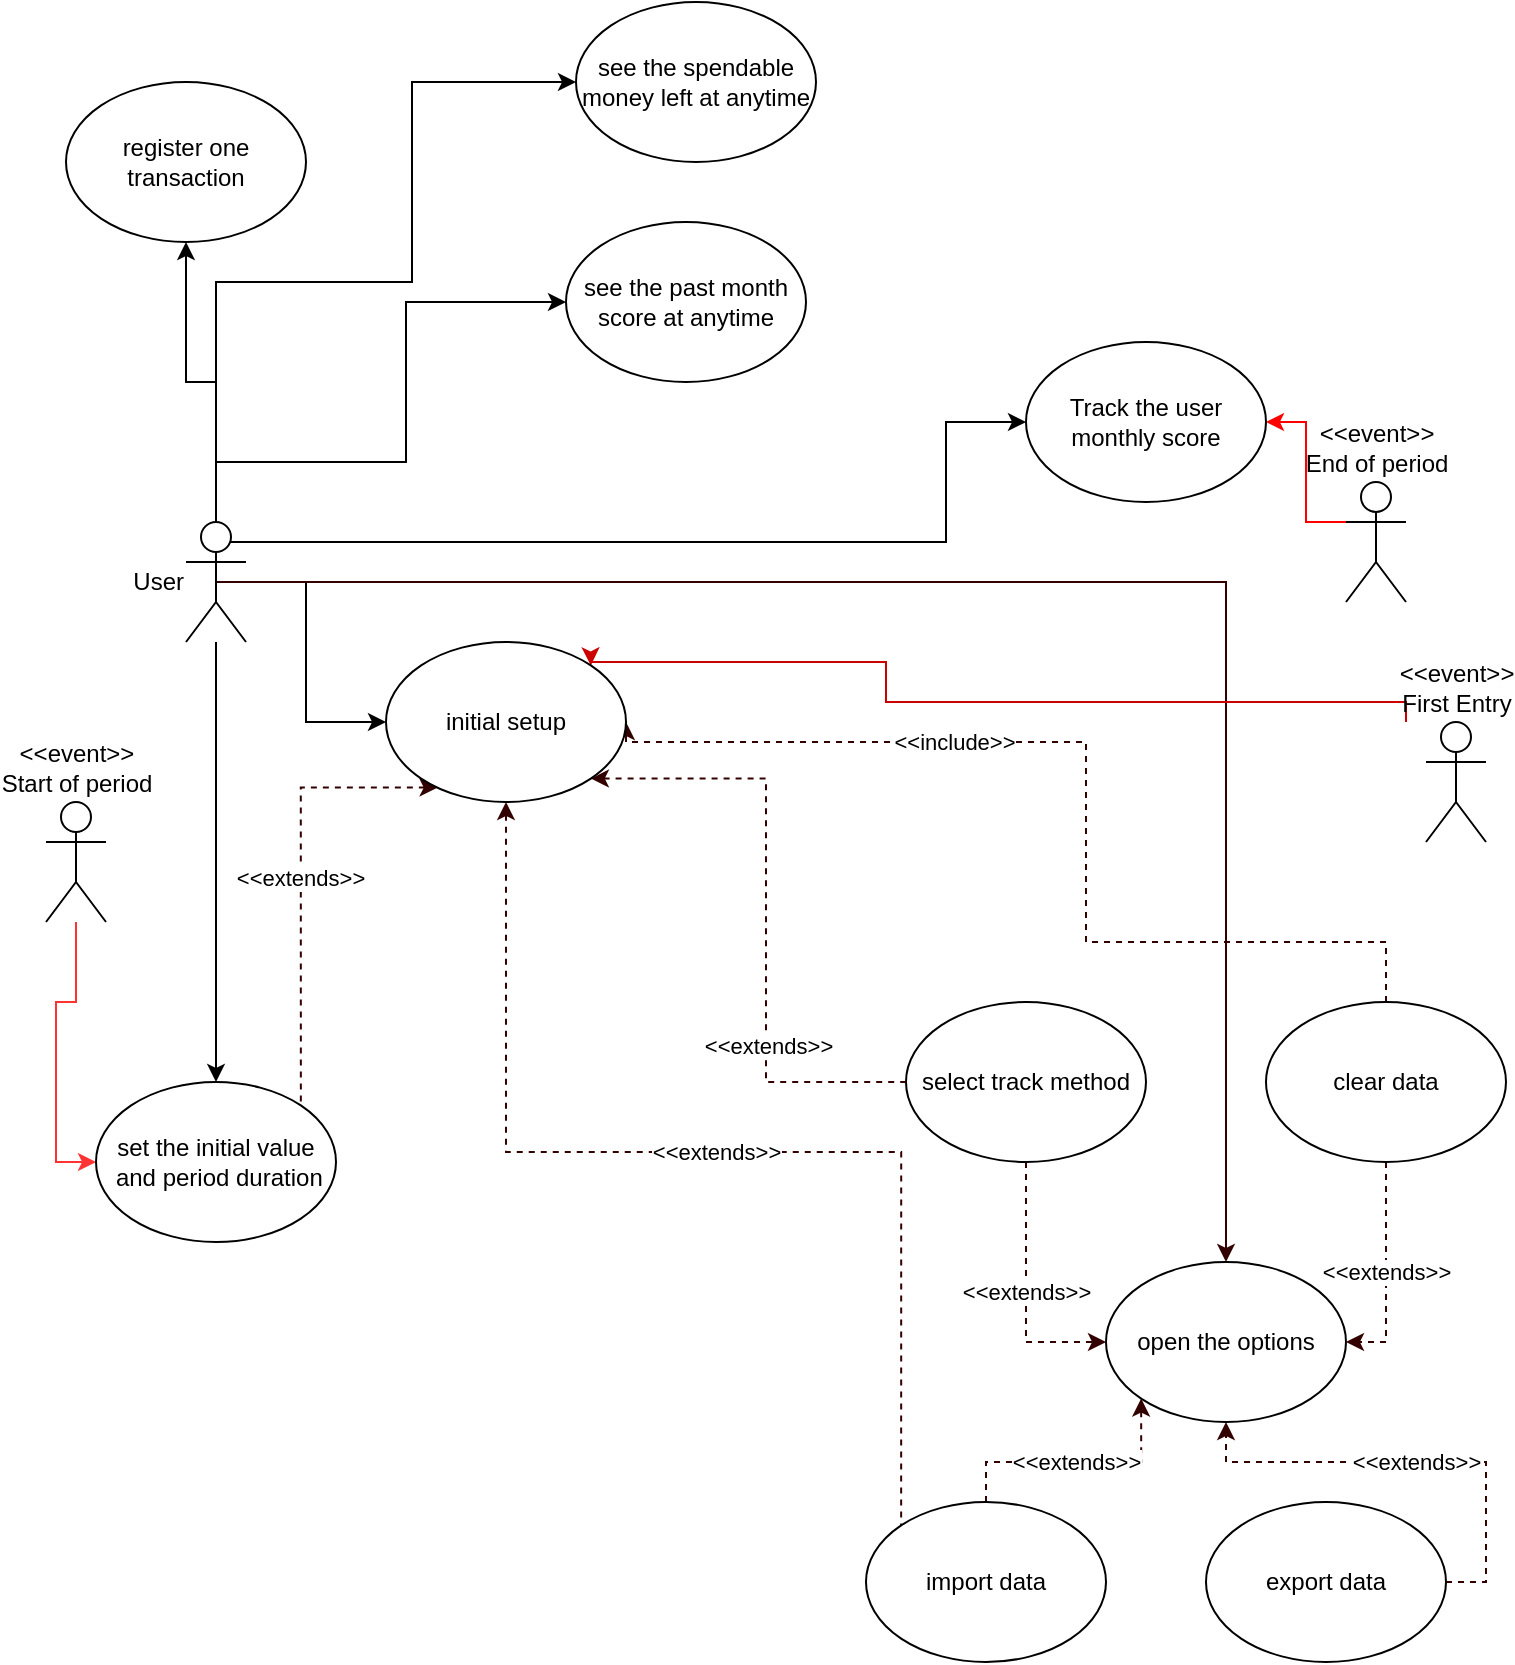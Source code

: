 <mxfile version="14.4.8" type="github">
  <diagram id="R00o_uZto41ws9qk-KIg" name="Page-1">
    <mxGraphModel dx="1036" dy="946" grid="1" gridSize="10" guides="1" tooltips="1" connect="1" arrows="1" fold="1" page="1" pageScale="1" pageWidth="850" pageHeight="1100" math="0" shadow="0">
      <root>
        <object label="" id="0">
          <mxCell />
        </object>
        <mxCell id="1" parent="0" />
        <mxCell id="_-29_EvRfan_lz7JUybT-13" style="edgeStyle=orthogonalEdgeStyle;rounded=0;orthogonalLoop=1;jettySize=auto;html=1;fontFamily=Helvetica;" parent="1" source="_-29_EvRfan_lz7JUybT-4" target="_-29_EvRfan_lz7JUybT-12" edge="1">
          <mxGeometry relative="1" as="geometry" />
        </mxCell>
        <mxCell id="_-29_EvRfan_lz7JUybT-30" style="edgeStyle=orthogonalEdgeStyle;rounded=0;orthogonalLoop=1;jettySize=auto;html=1;entryX=0.5;entryY=1;entryDx=0;entryDy=0;fontFamily=Helvetica;" parent="1" source="_-29_EvRfan_lz7JUybT-4" target="_-29_EvRfan_lz7JUybT-27" edge="1">
          <mxGeometry relative="1" as="geometry" />
        </mxCell>
        <mxCell id="_-29_EvRfan_lz7JUybT-33" style="edgeStyle=orthogonalEdgeStyle;rounded=0;orthogonalLoop=1;jettySize=auto;html=1;exitX=0.5;exitY=0.5;exitDx=0;exitDy=0;exitPerimeter=0;entryX=0;entryY=0.5;entryDx=0;entryDy=0;fontFamily=Helvetica;" parent="1" source="_-29_EvRfan_lz7JUybT-4" target="_-29_EvRfan_lz7JUybT-32" edge="1">
          <mxGeometry relative="1" as="geometry">
            <Array as="points">
              <mxPoint x="185" y="350" />
              <mxPoint x="283" y="350" />
              <mxPoint x="283" y="250" />
            </Array>
          </mxGeometry>
        </mxCell>
        <mxCell id="_-29_EvRfan_lz7JUybT-39" style="edgeStyle=orthogonalEdgeStyle;rounded=0;orthogonalLoop=1;jettySize=auto;html=1;exitX=0.5;exitY=0.5;exitDx=0;exitDy=0;exitPerimeter=0;entryX=0;entryY=0.5;entryDx=0;entryDy=0;fontFamily=Helvetica;" parent="1" source="_-29_EvRfan_lz7JUybT-4" target="_-29_EvRfan_lz7JUybT-38" edge="1">
          <mxGeometry relative="1" as="geometry">
            <Array as="points">
              <mxPoint x="185" y="440" />
              <mxPoint x="280" y="440" />
              <mxPoint x="280" y="360" />
            </Array>
          </mxGeometry>
        </mxCell>
        <mxCell id="_-29_EvRfan_lz7JUybT-41" style="edgeStyle=orthogonalEdgeStyle;rounded=0;orthogonalLoop=1;jettySize=auto;html=1;exitX=0.5;exitY=0.5;exitDx=0;exitDy=0;exitPerimeter=0;entryX=0;entryY=0.5;entryDx=0;entryDy=0;fontFamily=Helvetica;" parent="1" source="_-29_EvRfan_lz7JUybT-4" target="_-29_EvRfan_lz7JUybT-40" edge="1">
          <mxGeometry relative="1" as="geometry">
            <Array as="points">
              <mxPoint x="550" y="480" />
              <mxPoint x="550" y="420" />
            </Array>
          </mxGeometry>
        </mxCell>
        <mxCell id="pJprtQ17nexScmOIhKD2-4" style="edgeStyle=orthogonalEdgeStyle;rounded=0;orthogonalLoop=1;jettySize=auto;html=1;exitX=0.5;exitY=0.5;exitDx=0;exitDy=0;exitPerimeter=0;entryX=0;entryY=0.5;entryDx=0;entryDy=0;" edge="1" parent="1" source="_-29_EvRfan_lz7JUybT-4" target="_-29_EvRfan_lz7JUybT-59">
          <mxGeometry relative="1" as="geometry">
            <Array as="points">
              <mxPoint x="230" y="500" />
              <mxPoint x="230" y="570" />
            </Array>
          </mxGeometry>
        </mxCell>
        <mxCell id="pJprtQ17nexScmOIhKD2-7" style="edgeStyle=orthogonalEdgeStyle;rounded=0;orthogonalLoop=1;jettySize=auto;html=1;exitX=0.5;exitY=0.5;exitDx=0;exitDy=0;exitPerimeter=0;strokeColor=#330000;" edge="1" parent="1" source="_-29_EvRfan_lz7JUybT-4" target="_-29_EvRfan_lz7JUybT-51">
          <mxGeometry relative="1" as="geometry" />
        </mxCell>
        <object label="&lt;div&gt;User&lt;/div&gt;" id="_-29_EvRfan_lz7JUybT-4">
          <mxCell style="shape=umlActor;verticalLabelPosition=middle;verticalAlign=middle;html=1;outlineConnect=0;fontFamily=Helvetica;labelPosition=left;align=right;" parent="1" vertex="1">
            <mxGeometry x="170" y="470" width="30" height="60" as="geometry" />
          </mxCell>
        </object>
        <mxCell id="_-29_EvRfan_lz7JUybT-14" style="edgeStyle=orthogonalEdgeStyle;rounded=0;orthogonalLoop=1;jettySize=auto;html=1;entryX=0;entryY=0.5;entryDx=0;entryDy=0;fontFamily=Helvetica;strokeColor=#FF3333;" parent="1" source="_-29_EvRfan_lz7JUybT-6" target="_-29_EvRfan_lz7JUybT-12" edge="1">
          <mxGeometry relative="1" as="geometry" />
        </mxCell>
        <object label="&lt;div align=&quot;center&quot;&gt;&lt;br&gt;&lt;/div&gt;&lt;div align=&quot;center&quot;&gt;&lt;br&gt;&lt;/div&gt;&lt;div align=&quot;center&quot;&gt;&amp;lt;&amp;lt;event&amp;gt;&amp;gt;&lt;/div&gt;&lt;div align=&quot;center&quot;&gt;Start of period&lt;/div&gt;" id="_-29_EvRfan_lz7JUybT-6">
          <mxCell style="shape=umlActor;verticalLabelPosition=top;verticalAlign=bottom;html=1;outlineConnect=0;fontFamily=Helvetica;labelPosition=center;align=center;" parent="1" vertex="1">
            <mxGeometry x="100" y="610" width="30" height="60" as="geometry" />
          </mxCell>
        </object>
        <mxCell id="_-29_EvRfan_lz7JUybT-43" style="edgeStyle=orthogonalEdgeStyle;rounded=0;orthogonalLoop=1;jettySize=auto;html=1;exitX=0;exitY=0.333;exitDx=0;exitDy=0;exitPerimeter=0;entryX=1;entryY=0.5;entryDx=0;entryDy=0;fontFamily=Helvetica;strokeColor=#FF0000;" parent="1" source="_-29_EvRfan_lz7JUybT-7" target="_-29_EvRfan_lz7JUybT-40" edge="1">
          <mxGeometry relative="1" as="geometry" />
        </mxCell>
        <object label="&lt;div&gt;&amp;lt;&amp;lt;event&amp;gt;&amp;gt;&lt;/div&gt;&lt;div&gt;End of period&lt;/div&gt;" id="_-29_EvRfan_lz7JUybT-7">
          <mxCell style="shape=umlActor;verticalLabelPosition=top;verticalAlign=bottom;html=1;outlineConnect=0;fontFamily=Helvetica;labelPosition=center;align=center;" parent="1" vertex="1">
            <mxGeometry x="750" y="450" width="30" height="60" as="geometry" />
          </mxCell>
        </object>
        <mxCell id="_-29_EvRfan_lz7JUybT-12" value="&lt;div&gt;set the initial value&lt;/div&gt;&amp;nbsp;and period duration" style="ellipse;whiteSpace=wrap;html=1;fontFamily=Helvetica;align=center;" parent="1" vertex="1">
          <mxGeometry x="125" y="750" width="120" height="80" as="geometry" />
        </mxCell>
        <mxCell id="_-29_EvRfan_lz7JUybT-27" value="register one transaction" style="ellipse;whiteSpace=wrap;html=1;fontFamily=Helvetica;align=center;" parent="1" vertex="1">
          <mxGeometry x="110" y="250" width="120" height="80" as="geometry" />
        </mxCell>
        <mxCell id="_-29_EvRfan_lz7JUybT-32" value="see the spendable money left at anytime" style="ellipse;whiteSpace=wrap;html=1;fontFamily=Helvetica;align=center;" parent="1" vertex="1">
          <mxGeometry x="365" y="210" width="120" height="80" as="geometry" />
        </mxCell>
        <mxCell id="_-29_EvRfan_lz7JUybT-38" value="see the past month score at anytime" style="ellipse;whiteSpace=wrap;html=1;fontFamily=Helvetica;align=center;" parent="1" vertex="1">
          <mxGeometry x="360" y="320" width="120" height="80" as="geometry" />
        </mxCell>
        <mxCell id="_-29_EvRfan_lz7JUybT-40" value="&lt;div&gt;Track the user monthly score&lt;/div&gt;" style="ellipse;whiteSpace=wrap;html=1;fontFamily=Helvetica;align=center;" parent="1" vertex="1">
          <mxGeometry x="590" y="380" width="120" height="80" as="geometry" />
        </mxCell>
        <mxCell id="_-29_EvRfan_lz7JUybT-51" value="open the options" style="ellipse;whiteSpace=wrap;html=1;fontFamily=Helvetica;align=center;" parent="1" vertex="1">
          <mxGeometry x="630" y="840" width="120" height="80" as="geometry" />
        </mxCell>
        <mxCell id="pJprtQ17nexScmOIhKD2-9" value="&amp;lt;&amp;lt;extends&amp;gt;&amp;gt;" style="edgeStyle=orthogonalEdgeStyle;rounded=0;orthogonalLoop=1;jettySize=auto;html=1;exitX=0.5;exitY=1;exitDx=0;exitDy=0;entryX=1;entryY=0.5;entryDx=0;entryDy=0;dashed=1;strokeColor=#330000;" edge="1" parent="1" source="_-29_EvRfan_lz7JUybT-52" target="_-29_EvRfan_lz7JUybT-51">
          <mxGeometry relative="1" as="geometry" />
        </mxCell>
        <mxCell id="pJprtQ17nexScmOIhKD2-12" value="&amp;lt;&amp;lt;include&amp;gt;&amp;gt;" style="edgeStyle=orthogonalEdgeStyle;rounded=0;orthogonalLoop=1;jettySize=auto;html=1;exitX=0.5;exitY=0;exitDx=0;exitDy=0;entryX=1;entryY=0.5;entryDx=0;entryDy=0;dashed=1;strokeColor=#330000;" edge="1" parent="1" source="_-29_EvRfan_lz7JUybT-52" target="_-29_EvRfan_lz7JUybT-59">
          <mxGeometry x="0.333" relative="1" as="geometry">
            <Array as="points">
              <mxPoint x="770" y="680" />
              <mxPoint x="620" y="680" />
              <mxPoint x="620" y="580" />
              <mxPoint x="390" y="580" />
            </Array>
            <mxPoint as="offset" />
          </mxGeometry>
        </mxCell>
        <mxCell id="_-29_EvRfan_lz7JUybT-52" value="clear data" style="ellipse;whiteSpace=wrap;html=1;fontFamily=Helvetica;align=center;" parent="1" vertex="1">
          <mxGeometry x="710" y="710" width="120" height="80" as="geometry" />
        </mxCell>
        <mxCell id="pJprtQ17nexScmOIhKD2-8" value="&amp;lt;&amp;lt;extends&amp;gt;&amp;gt;" style="edgeStyle=orthogonalEdgeStyle;rounded=0;orthogonalLoop=1;jettySize=auto;html=1;exitX=0.5;exitY=1;exitDx=0;exitDy=0;entryX=0;entryY=0.5;entryDx=0;entryDy=0;strokeColor=#330000;dashed=1;" edge="1" parent="1" source="_-29_EvRfan_lz7JUybT-53" target="_-29_EvRfan_lz7JUybT-51">
          <mxGeometry relative="1" as="geometry" />
        </mxCell>
        <mxCell id="_-29_EvRfan_lz7JUybT-53" value="select track method" style="ellipse;whiteSpace=wrap;html=1;fontFamily=Helvetica;align=center;" parent="1" vertex="1">
          <mxGeometry x="530" y="710" width="120" height="80" as="geometry" />
        </mxCell>
        <mxCell id="pJprtQ17nexScmOIhKD2-6" style="edgeStyle=orthogonalEdgeStyle;rounded=0;orthogonalLoop=1;jettySize=auto;html=1;strokeColor=#CC0000;entryX=1;entryY=0;entryDx=0;entryDy=0;" edge="1" parent="1" target="_-29_EvRfan_lz7JUybT-59">
          <mxGeometry relative="1" as="geometry">
            <mxPoint x="780" y="570" as="sourcePoint" />
            <Array as="points">
              <mxPoint x="780" y="560" />
              <mxPoint x="520" y="560" />
              <mxPoint x="520" y="540" />
              <mxPoint x="372" y="540" />
            </Array>
          </mxGeometry>
        </mxCell>
        <mxCell id="_-29_EvRfan_lz7JUybT-58" value="&lt;div&gt;&amp;lt;&amp;lt;event&amp;gt;&amp;gt;&lt;/div&gt;&lt;div&gt;First Entry&lt;br&gt;&lt;/div&gt;" style="shape=umlActor;verticalLabelPosition=top;verticalAlign=bottom;html=1;outlineConnect=0;fontFamily=Helvetica;align=center;labelPosition=center;" parent="1" vertex="1">
          <mxGeometry x="790" y="570" width="30" height="60" as="geometry" />
        </mxCell>
        <mxCell id="pJprtQ17nexScmOIhKD2-13" value="&amp;lt;&amp;lt;extends&amp;gt;&amp;gt;" style="edgeStyle=orthogonalEdgeStyle;rounded=0;orthogonalLoop=1;jettySize=auto;html=1;exitX=0.5;exitY=1;exitDx=0;exitDy=0;entryX=0;entryY=0;entryDx=0;entryDy=0;dashed=1;strokeColor=#330000;startArrow=classic;startFill=1;endArrow=none;endFill=0;" edge="1" parent="1" source="_-29_EvRfan_lz7JUybT-59" target="pJprtQ17nexScmOIhKD2-2">
          <mxGeometry relative="1" as="geometry" />
        </mxCell>
        <mxCell id="pJprtQ17nexScmOIhKD2-14" value="&amp;lt;&amp;lt;extends&amp;gt;&amp;gt;" style="edgeStyle=orthogonalEdgeStyle;rounded=0;orthogonalLoop=1;jettySize=auto;html=1;exitX=0.215;exitY=0.91;exitDx=0;exitDy=0;entryX=1;entryY=0;entryDx=0;entryDy=0;dashed=1;strokeColor=#330000;exitPerimeter=0;startArrow=classic;startFill=1;endArrow=none;endFill=0;" edge="1" parent="1" source="_-29_EvRfan_lz7JUybT-59" target="_-29_EvRfan_lz7JUybT-12">
          <mxGeometry relative="1" as="geometry" />
        </mxCell>
        <mxCell id="pJprtQ17nexScmOIhKD2-16" value="&amp;lt;&amp;lt;extends&amp;gt;&amp;gt;" style="edgeStyle=orthogonalEdgeStyle;rounded=0;orthogonalLoop=1;jettySize=auto;html=1;exitX=1;exitY=1;exitDx=0;exitDy=0;entryX=0;entryY=0.5;entryDx=0;entryDy=0;dashed=1;strokeColor=#330000;endArrow=none;endFill=0;startArrow=classic;startFill=1;" edge="1" parent="1" source="_-29_EvRfan_lz7JUybT-59" target="_-29_EvRfan_lz7JUybT-53">
          <mxGeometry x="0.428" relative="1" as="geometry">
            <mxPoint x="1" as="offset" />
          </mxGeometry>
        </mxCell>
        <mxCell id="_-29_EvRfan_lz7JUybT-59" value="initial setup" style="ellipse;whiteSpace=wrap;html=1;fontFamily=Helvetica;align=center;" parent="1" vertex="1">
          <mxGeometry x="270" y="530" width="120" height="80" as="geometry" />
        </mxCell>
        <mxCell id="pJprtQ17nexScmOIhKD2-10" value="&amp;lt;&amp;lt;extends&amp;gt;&amp;gt;" style="edgeStyle=orthogonalEdgeStyle;rounded=0;orthogonalLoop=1;jettySize=auto;html=1;exitX=0.5;exitY=0;exitDx=0;exitDy=0;entryX=0;entryY=1;entryDx=0;entryDy=0;dashed=1;strokeColor=#330000;" edge="1" parent="1" source="pJprtQ17nexScmOIhKD2-2" target="_-29_EvRfan_lz7JUybT-51">
          <mxGeometry relative="1" as="geometry" />
        </mxCell>
        <mxCell id="pJprtQ17nexScmOIhKD2-2" value="import data" style="ellipse;whiteSpace=wrap;html=1;" vertex="1" parent="1">
          <mxGeometry x="510" y="960" width="120" height="80" as="geometry" />
        </mxCell>
        <mxCell id="pJprtQ17nexScmOIhKD2-11" value="&amp;lt;&amp;lt;extends&amp;gt;&amp;gt;" style="edgeStyle=orthogonalEdgeStyle;rounded=0;orthogonalLoop=1;jettySize=auto;html=1;exitX=1;exitY=0.5;exitDx=0;exitDy=0;dashed=1;strokeColor=#330000;" edge="1" parent="1" source="pJprtQ17nexScmOIhKD2-3" target="_-29_EvRfan_lz7JUybT-51">
          <mxGeometry relative="1" as="geometry" />
        </mxCell>
        <mxCell id="pJprtQ17nexScmOIhKD2-3" value="export data" style="ellipse;whiteSpace=wrap;html=1;" vertex="1" parent="1">
          <mxGeometry x="680" y="960" width="120" height="80" as="geometry" />
        </mxCell>
      </root>
    </mxGraphModel>
  </diagram>
</mxfile>

